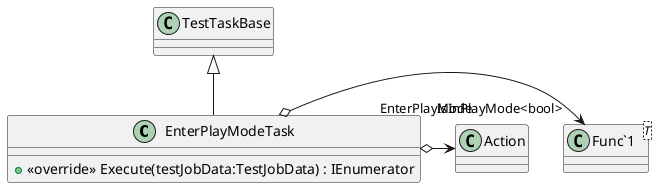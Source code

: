 @startuml
class EnterPlayModeTask {
    + <<override>> Execute(testJobData:TestJobData) : IEnumerator
}
class "Func`1"<T> {
}
TestTaskBase <|-- EnterPlayModeTask
EnterPlayModeTask o-> "IsInPlayMode<bool>" "Func`1"
EnterPlayModeTask o-> "EnterPlayMode" Action
@enduml

